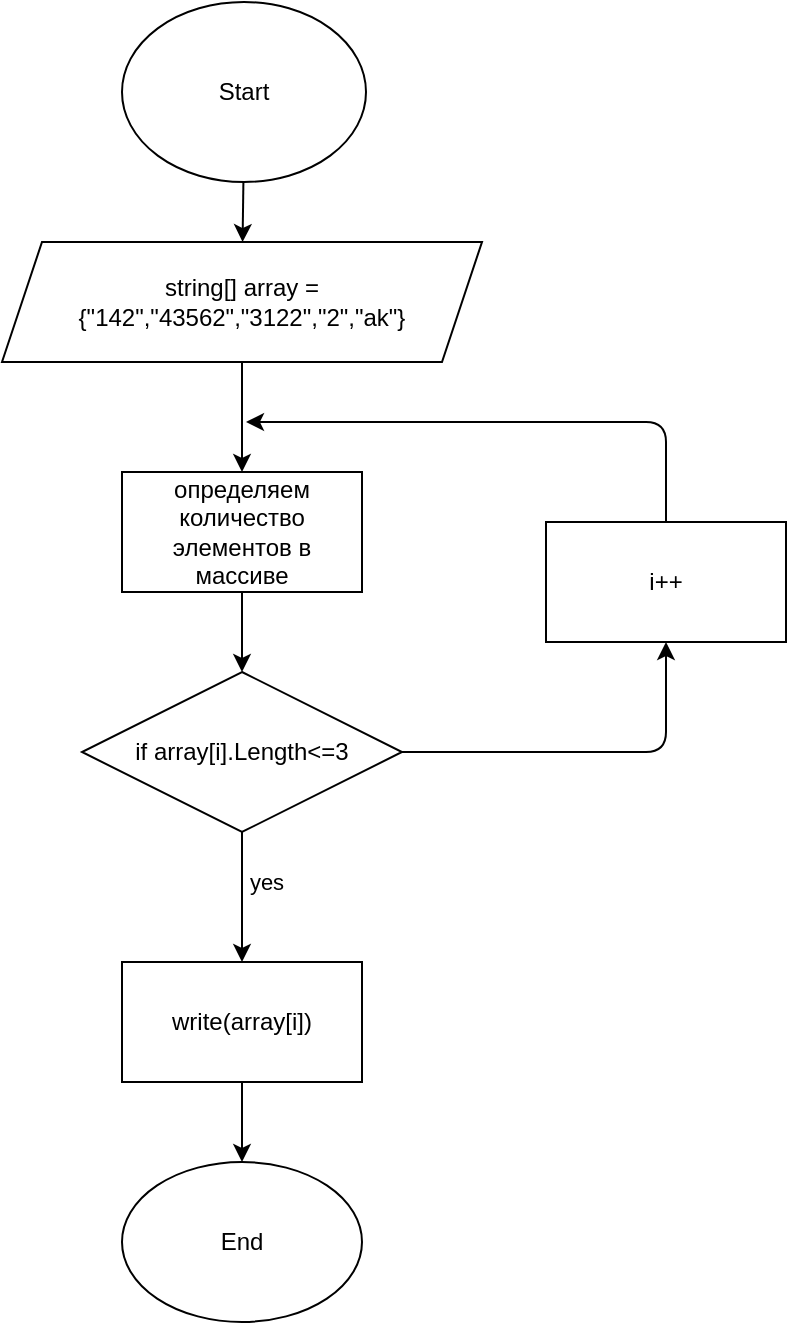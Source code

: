 <mxfile>
    <diagram id="emSNnZglmnWQJBGO1IEp" name="Страница 1">
        <mxGraphModel dx="1718" dy="648" grid="1" gridSize="10" guides="1" tooltips="1" connect="1" arrows="1" fold="1" page="1" pageScale="1" pageWidth="827" pageHeight="1169" math="0" shadow="0">
            <root>
                <mxCell id="0"/>
                <mxCell id="1" parent="0"/>
                <mxCell id="9" style="edgeStyle=none;html=1;" edge="1" parent="1" source="2" target="8">
                    <mxGeometry relative="1" as="geometry"/>
                </mxCell>
                <mxCell id="2" value="Start" style="ellipse;whiteSpace=wrap;html=1;" parent="1" vertex="1">
                    <mxGeometry x="328" y="30" width="122" height="90" as="geometry"/>
                </mxCell>
                <mxCell id="16" style="edgeStyle=none;html=1;" edge="1" parent="1" source="5">
                    <mxGeometry relative="1" as="geometry">
                        <mxPoint x="388" y="510" as="targetPoint"/>
                    </mxGeometry>
                </mxCell>
                <mxCell id="17" value="yes" style="edgeLabel;html=1;align=center;verticalAlign=middle;resizable=0;points=[];" vertex="1" connectable="0" parent="16">
                    <mxGeometry x="-0.533" y="-2" relative="1" as="geometry">
                        <mxPoint x="14" y="10" as="offset"/>
                    </mxGeometry>
                </mxCell>
                <mxCell id="27" style="edgeStyle=none;html=1;entryX=0.5;entryY=1;entryDx=0;entryDy=0;" edge="1" parent="1" source="5" target="25">
                    <mxGeometry relative="1" as="geometry">
                        <mxPoint x="600" y="390" as="targetPoint"/>
                        <Array as="points">
                            <mxPoint x="600" y="405"/>
                        </Array>
                    </mxGeometry>
                </mxCell>
                <mxCell id="5" value="if array[i].Length&amp;lt;=3" style="rhombus;whiteSpace=wrap;html=1;" parent="1" vertex="1">
                    <mxGeometry x="308" y="365" width="160" height="80" as="geometry"/>
                </mxCell>
                <mxCell id="11" style="edgeStyle=none;html=1;entryX=0.5;entryY=0;entryDx=0;entryDy=0;" edge="1" parent="1" source="6" target="5">
                    <mxGeometry relative="1" as="geometry"/>
                </mxCell>
                <mxCell id="6" value="определяем количество элементов в массиве" style="rounded=0;whiteSpace=wrap;html=1;" parent="1" vertex="1">
                    <mxGeometry x="328" y="265" width="120" height="60" as="geometry"/>
                </mxCell>
                <mxCell id="7" value="End" style="ellipse;whiteSpace=wrap;html=1;" parent="1" vertex="1">
                    <mxGeometry x="328" y="610" width="120" height="80" as="geometry"/>
                </mxCell>
                <mxCell id="21" style="edgeStyle=none;html=1;entryX=0.5;entryY=0;entryDx=0;entryDy=0;" edge="1" parent="1" source="8" target="6">
                    <mxGeometry relative="1" as="geometry"/>
                </mxCell>
                <mxCell id="8" value="&lt;span&gt;string[] array = {&quot;142&quot;,&quot;43562&quot;,&quot;3122&quot;,&quot;2&quot;,&quot;ak&quot;}&lt;/span&gt;" style="shape=parallelogram;perimeter=parallelogramPerimeter;whiteSpace=wrap;html=1;fixedSize=1;" vertex="1" parent="1">
                    <mxGeometry x="268" y="150" width="240" height="60" as="geometry"/>
                </mxCell>
                <mxCell id="23" style="edgeStyle=none;html=1;entryX=0.5;entryY=0;entryDx=0;entryDy=0;" edge="1" parent="1" source="22" target="7">
                    <mxGeometry relative="1" as="geometry"/>
                </mxCell>
                <mxCell id="22" value="write(array[i])" style="rounded=0;whiteSpace=wrap;html=1;" vertex="1" parent="1">
                    <mxGeometry x="328" y="510" width="120" height="60" as="geometry"/>
                </mxCell>
                <mxCell id="28" style="edgeStyle=none;html=1;" edge="1" parent="1" source="25">
                    <mxGeometry relative="1" as="geometry">
                        <mxPoint x="390" y="240.0" as="targetPoint"/>
                        <Array as="points">
                            <mxPoint x="600" y="240"/>
                        </Array>
                    </mxGeometry>
                </mxCell>
                <mxCell id="25" value="i++" style="rounded=0;whiteSpace=wrap;html=1;" vertex="1" parent="1">
                    <mxGeometry x="540" y="290" width="120" height="60" as="geometry"/>
                </mxCell>
            </root>
        </mxGraphModel>
    </diagram>
</mxfile>